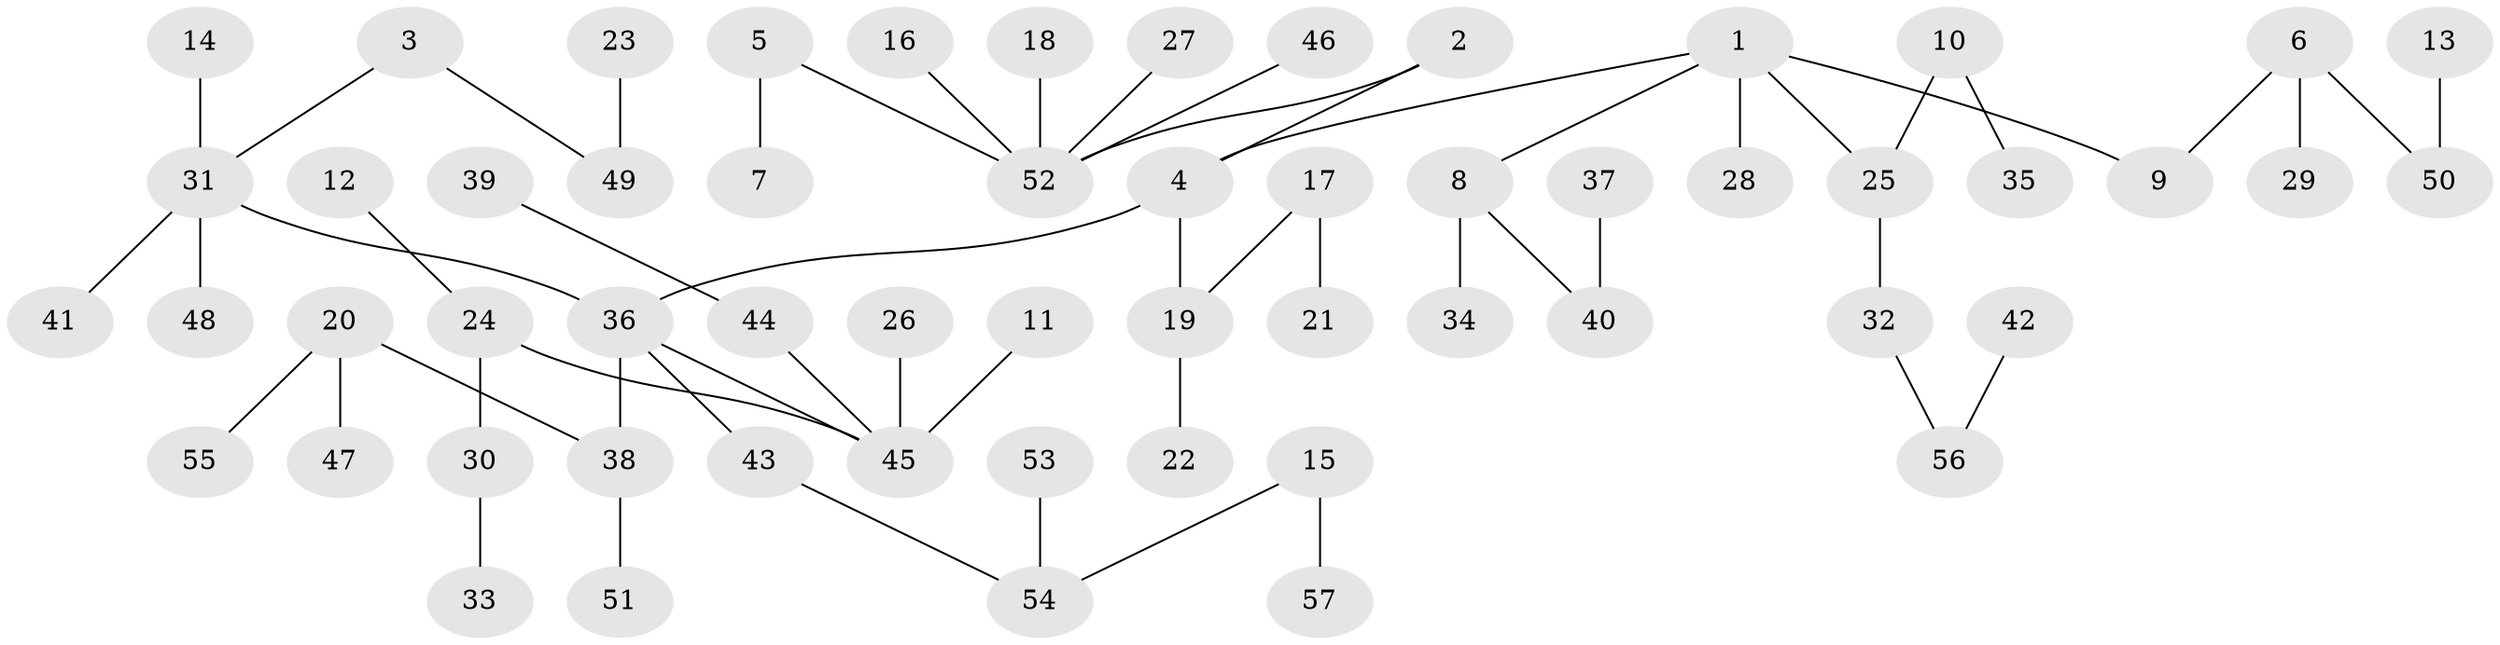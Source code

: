 // original degree distribution, {5: 0.03508771929824561, 6: 0.008771929824561403, 4: 0.043859649122807015, 7: 0.008771929824561403, 3: 0.14035087719298245, 2: 0.2719298245614035, 8: 0.008771929824561403, 1: 0.4824561403508772}
// Generated by graph-tools (version 1.1) at 2025/02/03/09/25 03:02:19]
// undirected, 57 vertices, 56 edges
graph export_dot {
graph [start="1"]
  node [color=gray90,style=filled];
  1;
  2;
  3;
  4;
  5;
  6;
  7;
  8;
  9;
  10;
  11;
  12;
  13;
  14;
  15;
  16;
  17;
  18;
  19;
  20;
  21;
  22;
  23;
  24;
  25;
  26;
  27;
  28;
  29;
  30;
  31;
  32;
  33;
  34;
  35;
  36;
  37;
  38;
  39;
  40;
  41;
  42;
  43;
  44;
  45;
  46;
  47;
  48;
  49;
  50;
  51;
  52;
  53;
  54;
  55;
  56;
  57;
  1 -- 4 [weight=1.0];
  1 -- 8 [weight=1.0];
  1 -- 9 [weight=1.0];
  1 -- 25 [weight=1.0];
  1 -- 28 [weight=1.0];
  2 -- 4 [weight=1.0];
  2 -- 52 [weight=1.0];
  3 -- 31 [weight=1.0];
  3 -- 49 [weight=1.0];
  4 -- 19 [weight=1.0];
  4 -- 36 [weight=1.0];
  5 -- 7 [weight=1.0];
  5 -- 52 [weight=1.0];
  6 -- 9 [weight=1.0];
  6 -- 29 [weight=1.0];
  6 -- 50 [weight=1.0];
  8 -- 34 [weight=1.0];
  8 -- 40 [weight=1.0];
  10 -- 25 [weight=1.0];
  10 -- 35 [weight=1.0];
  11 -- 45 [weight=1.0];
  12 -- 24 [weight=1.0];
  13 -- 50 [weight=1.0];
  14 -- 31 [weight=1.0];
  15 -- 54 [weight=1.0];
  15 -- 57 [weight=1.0];
  16 -- 52 [weight=1.0];
  17 -- 19 [weight=1.0];
  17 -- 21 [weight=1.0];
  18 -- 52 [weight=1.0];
  19 -- 22 [weight=1.0];
  20 -- 38 [weight=1.0];
  20 -- 47 [weight=1.0];
  20 -- 55 [weight=1.0];
  23 -- 49 [weight=1.0];
  24 -- 30 [weight=1.0];
  24 -- 45 [weight=1.0];
  25 -- 32 [weight=1.0];
  26 -- 45 [weight=1.0];
  27 -- 52 [weight=1.0];
  30 -- 33 [weight=1.0];
  31 -- 36 [weight=1.0];
  31 -- 41 [weight=1.0];
  31 -- 48 [weight=1.0];
  32 -- 56 [weight=1.0];
  36 -- 38 [weight=1.0];
  36 -- 43 [weight=1.0];
  36 -- 45 [weight=1.0];
  37 -- 40 [weight=1.0];
  38 -- 51 [weight=1.0];
  39 -- 44 [weight=1.0];
  42 -- 56 [weight=1.0];
  43 -- 54 [weight=1.0];
  44 -- 45 [weight=1.0];
  46 -- 52 [weight=1.0];
  53 -- 54 [weight=1.0];
}
